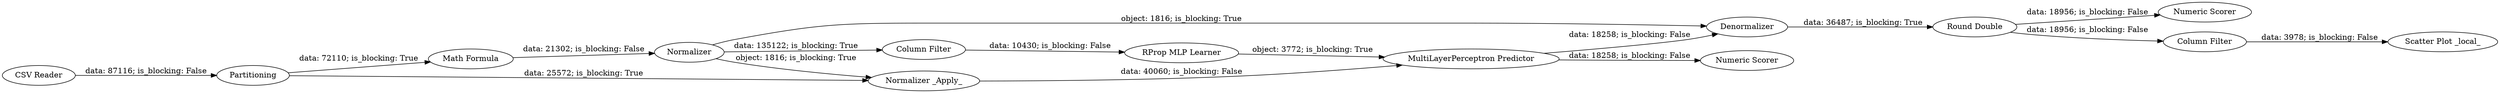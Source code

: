 digraph {
	"6565182331511442077_123" [label="Math Formula"]
	"6565182331511442077_117" [label=Denormalizer]
	"6565182331511442077_114" [label="MultiLayerPerceptron Predictor"]
	"6565182331511442077_124" [label="Column Filter"]
	"6565182331511442077_115" [label=Partitioning]
	"6565182331511442077_125" [label="Round Double"]
	"6565182331511442077_121" [label="Normalizer _Apply_"]
	"6565182331511442077_129" [label="Numeric Scorer"]
	"6565182331511442077_101" [label="RProp MLP Learner"]
	"6565182331511442077_127" [label="Scatter Plot _local_"]
	"6565182331511442077_119" [label="CSV Reader"]
	"6565182331511442077_83" [label=Normalizer]
	"6565182331511442077_126" [label="Numeric Scorer"]
	"6565182331511442077_128" [label="Column Filter"]
	"6565182331511442077_123" -> "6565182331511442077_83" [label="data: 21302; is_blocking: False"]
	"6565182331511442077_117" -> "6565182331511442077_125" [label="data: 36487; is_blocking: True"]
	"6565182331511442077_128" -> "6565182331511442077_127" [label="data: 3978; is_blocking: False"]
	"6565182331511442077_119" -> "6565182331511442077_115" [label="data: 87116; is_blocking: False"]
	"6565182331511442077_121" -> "6565182331511442077_114" [label="data: 40060; is_blocking: False"]
	"6565182331511442077_83" -> "6565182331511442077_124" [label="data: 135122; is_blocking: True"]
	"6565182331511442077_114" -> "6565182331511442077_129" [label="data: 18258; is_blocking: False"]
	"6565182331511442077_125" -> "6565182331511442077_126" [label="data: 18956; is_blocking: False"]
	"6565182331511442077_83" -> "6565182331511442077_117" [label="object: 1816; is_blocking: True"]
	"6565182331511442077_83" -> "6565182331511442077_121" [label="object: 1816; is_blocking: True"]
	"6565182331511442077_114" -> "6565182331511442077_117" [label="data: 18258; is_blocking: False"]
	"6565182331511442077_115" -> "6565182331511442077_123" [label="data: 72110; is_blocking: True"]
	"6565182331511442077_101" -> "6565182331511442077_114" [label="object: 3772; is_blocking: True"]
	"6565182331511442077_125" -> "6565182331511442077_128" [label="data: 18956; is_blocking: False"]
	"6565182331511442077_115" -> "6565182331511442077_121" [label="data: 25572; is_blocking: True"]
	"6565182331511442077_124" -> "6565182331511442077_101" [label="data: 10430; is_blocking: False"]
	rankdir=LR
}
